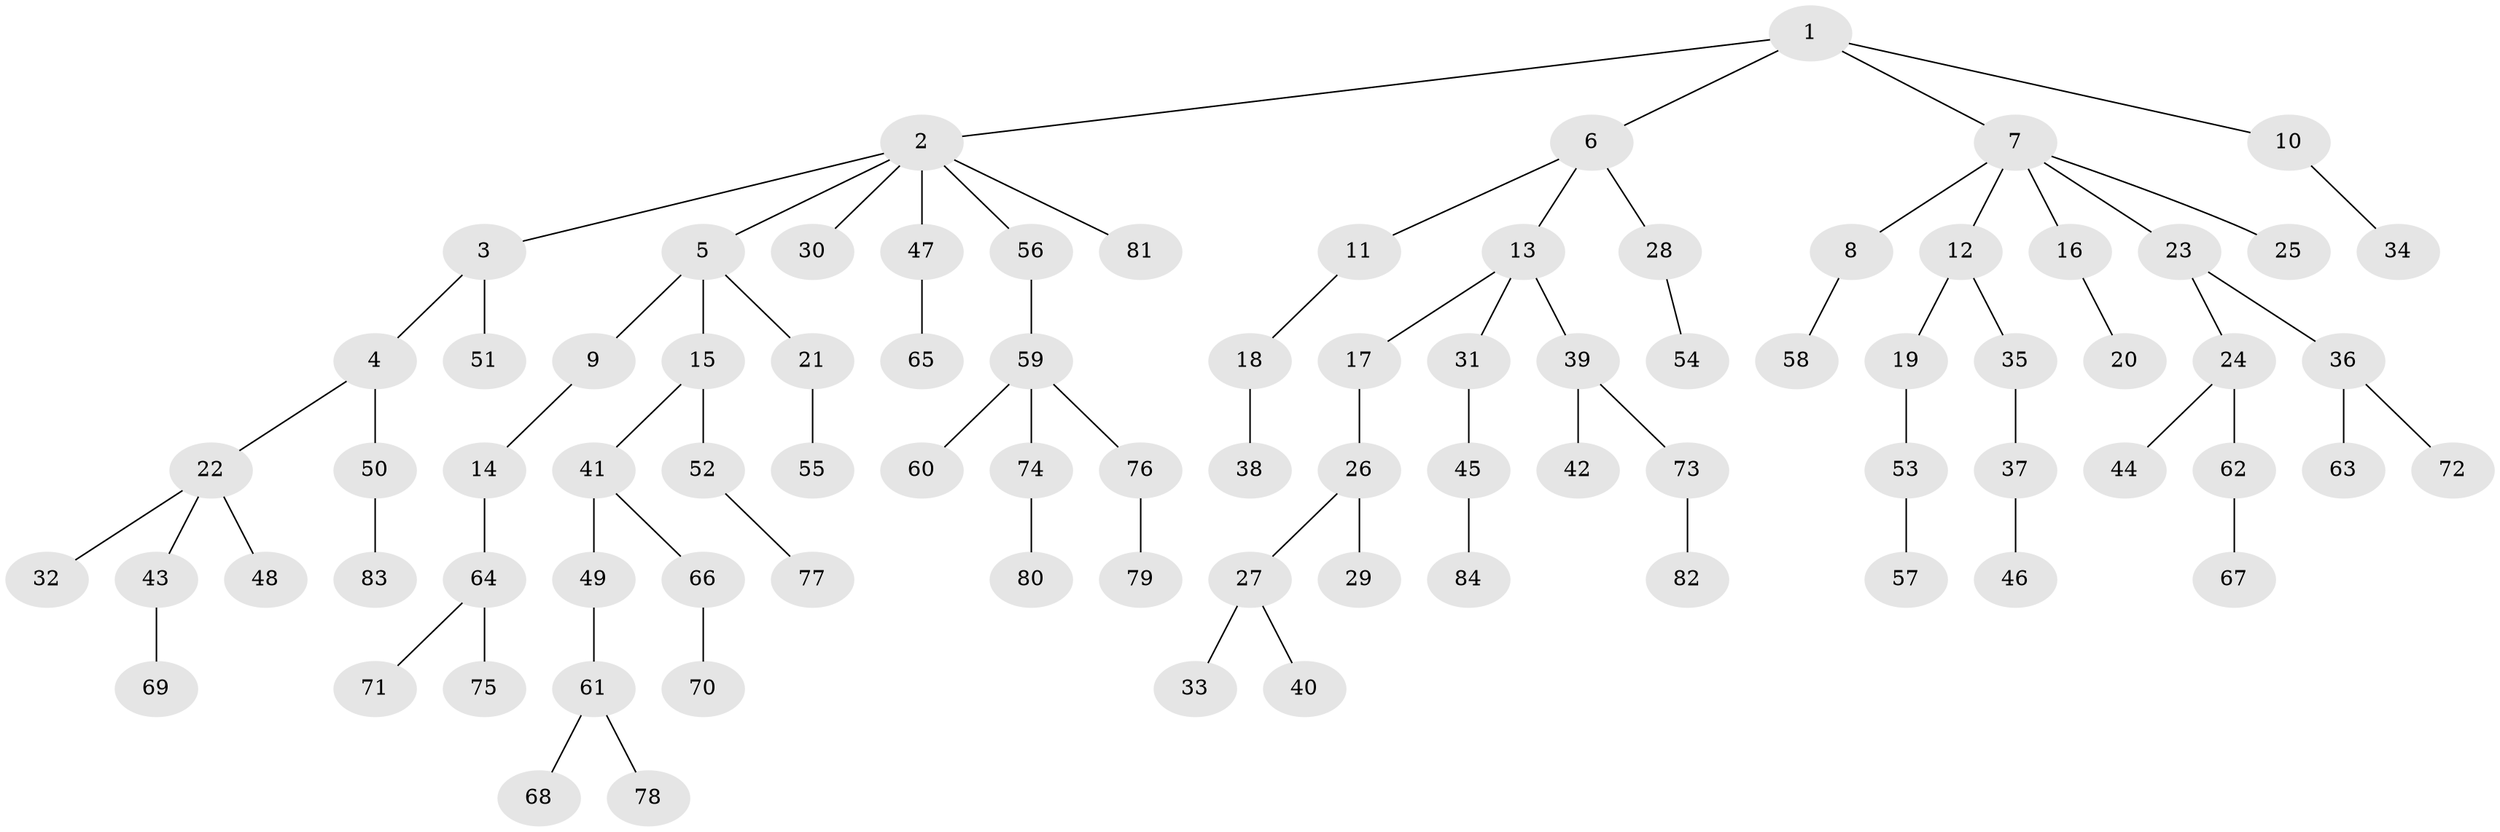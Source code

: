 // Generated by graph-tools (version 1.1) at 2025/50/03/09/25 03:50:20]
// undirected, 84 vertices, 83 edges
graph export_dot {
graph [start="1"]
  node [color=gray90,style=filled];
  1;
  2;
  3;
  4;
  5;
  6;
  7;
  8;
  9;
  10;
  11;
  12;
  13;
  14;
  15;
  16;
  17;
  18;
  19;
  20;
  21;
  22;
  23;
  24;
  25;
  26;
  27;
  28;
  29;
  30;
  31;
  32;
  33;
  34;
  35;
  36;
  37;
  38;
  39;
  40;
  41;
  42;
  43;
  44;
  45;
  46;
  47;
  48;
  49;
  50;
  51;
  52;
  53;
  54;
  55;
  56;
  57;
  58;
  59;
  60;
  61;
  62;
  63;
  64;
  65;
  66;
  67;
  68;
  69;
  70;
  71;
  72;
  73;
  74;
  75;
  76;
  77;
  78;
  79;
  80;
  81;
  82;
  83;
  84;
  1 -- 2;
  1 -- 6;
  1 -- 7;
  1 -- 10;
  2 -- 3;
  2 -- 5;
  2 -- 30;
  2 -- 47;
  2 -- 56;
  2 -- 81;
  3 -- 4;
  3 -- 51;
  4 -- 22;
  4 -- 50;
  5 -- 9;
  5 -- 15;
  5 -- 21;
  6 -- 11;
  6 -- 13;
  6 -- 28;
  7 -- 8;
  7 -- 12;
  7 -- 16;
  7 -- 23;
  7 -- 25;
  8 -- 58;
  9 -- 14;
  10 -- 34;
  11 -- 18;
  12 -- 19;
  12 -- 35;
  13 -- 17;
  13 -- 31;
  13 -- 39;
  14 -- 64;
  15 -- 41;
  15 -- 52;
  16 -- 20;
  17 -- 26;
  18 -- 38;
  19 -- 53;
  21 -- 55;
  22 -- 32;
  22 -- 43;
  22 -- 48;
  23 -- 24;
  23 -- 36;
  24 -- 44;
  24 -- 62;
  26 -- 27;
  26 -- 29;
  27 -- 33;
  27 -- 40;
  28 -- 54;
  31 -- 45;
  35 -- 37;
  36 -- 63;
  36 -- 72;
  37 -- 46;
  39 -- 42;
  39 -- 73;
  41 -- 49;
  41 -- 66;
  43 -- 69;
  45 -- 84;
  47 -- 65;
  49 -- 61;
  50 -- 83;
  52 -- 77;
  53 -- 57;
  56 -- 59;
  59 -- 60;
  59 -- 74;
  59 -- 76;
  61 -- 68;
  61 -- 78;
  62 -- 67;
  64 -- 71;
  64 -- 75;
  66 -- 70;
  73 -- 82;
  74 -- 80;
  76 -- 79;
}
